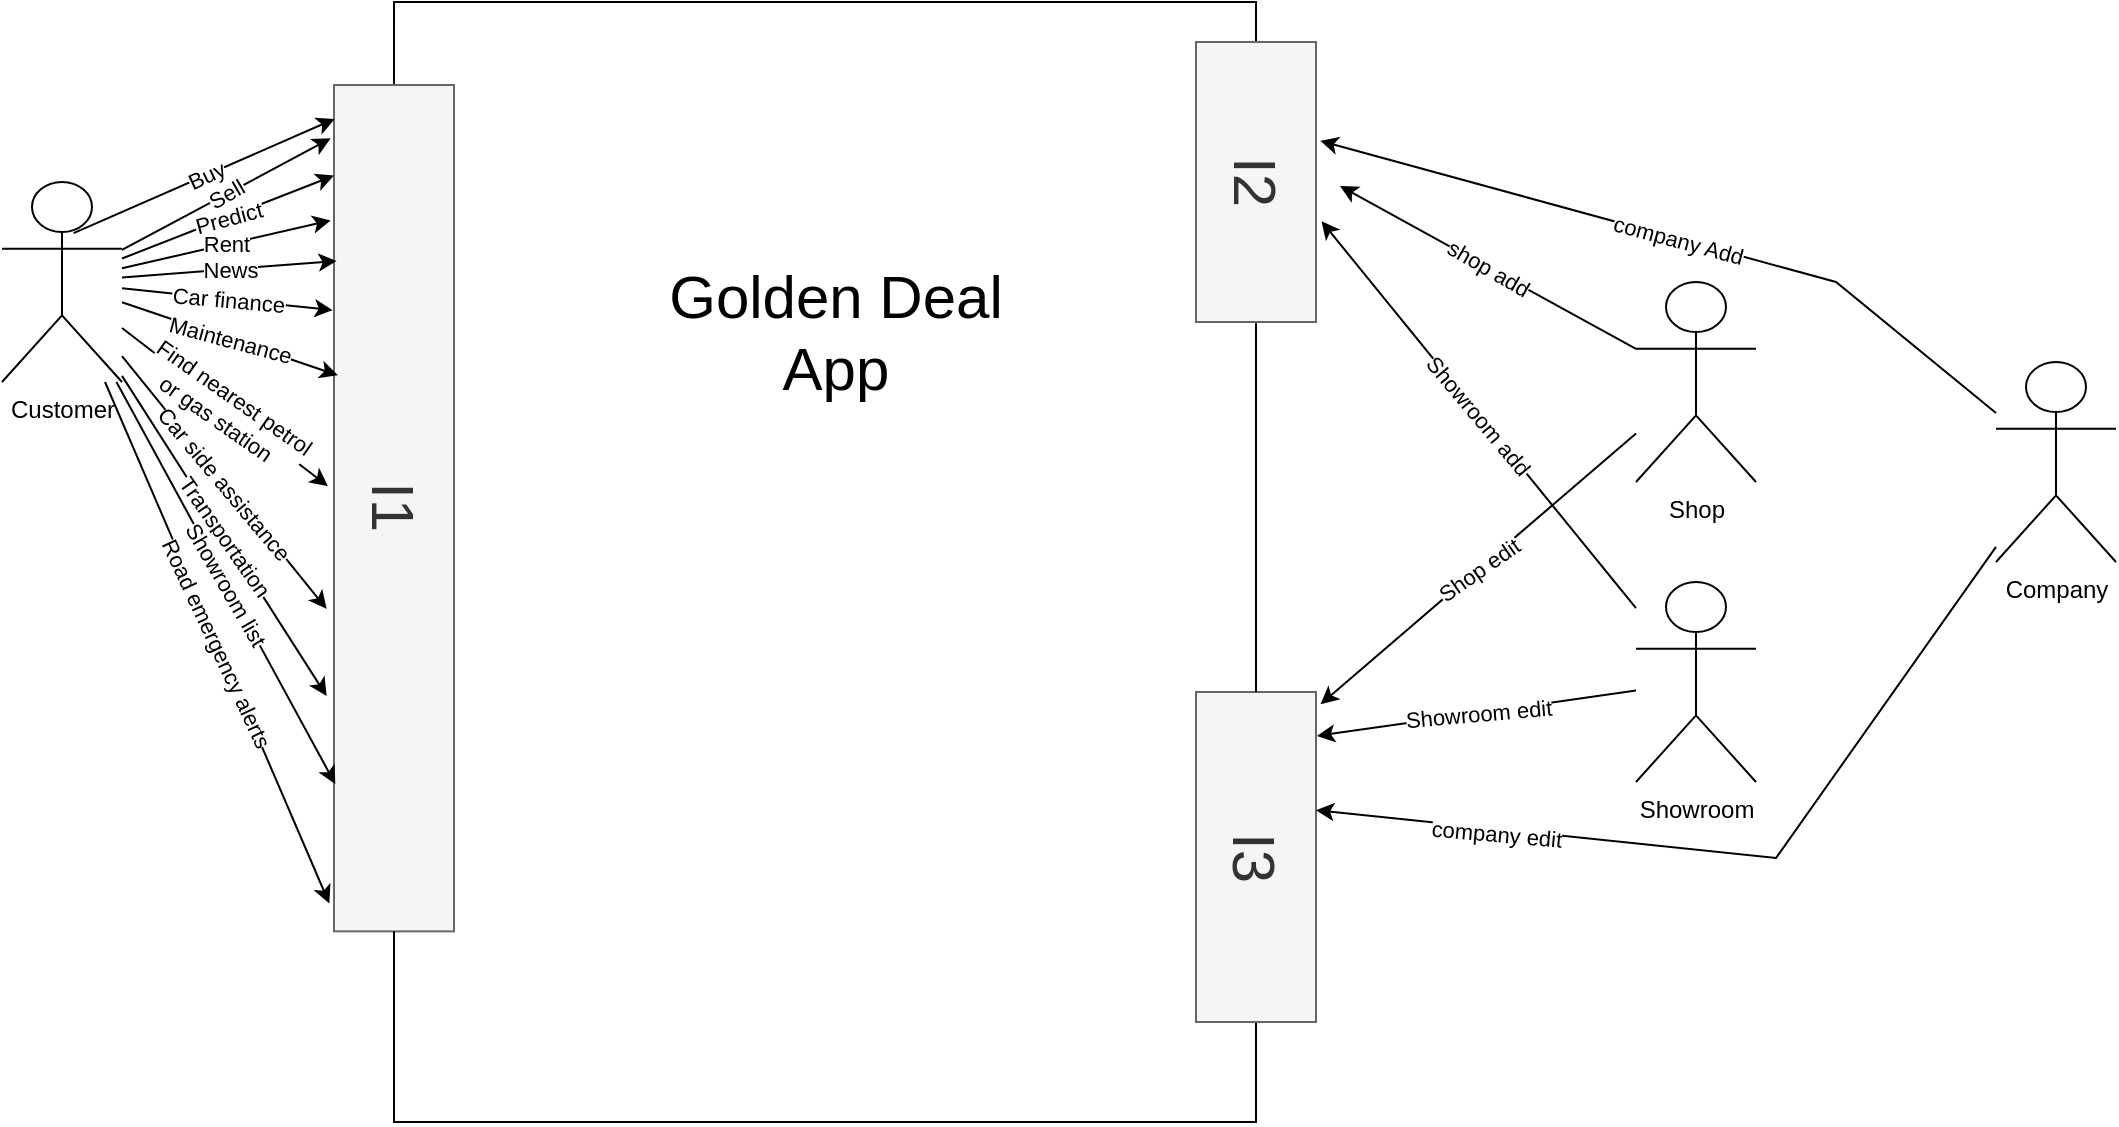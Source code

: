 <mxfile version="21.2.3" type="device">
  <diagram name="Page-1" id="gPON_8ngwTywExAXiNr3">
    <mxGraphModel dx="1050" dy="617" grid="1" gridSize="10" guides="1" tooltips="1" connect="1" arrows="1" fold="1" page="1" pageScale="1" pageWidth="850" pageHeight="1100" math="0" shadow="0">
      <root>
        <mxCell id="0" />
        <mxCell id="1" parent="0" />
        <mxCell id="130oeoPohaeRKmNzGHJT-4" style="edgeStyle=orthogonalEdgeStyle;rounded=0;orthogonalLoop=1;jettySize=auto;html=1;exitX=0;exitY=0.5;exitDx=0;exitDy=0;entryX=0;entryY=0.5;entryDx=0;entryDy=0;endArrow=none;endFill=0;" parent="1" source="130oeoPohaeRKmNzGHJT-1" target="130oeoPohaeRKmNzGHJT-3" edge="1">
          <mxGeometry relative="1" as="geometry" />
        </mxCell>
        <mxCell id="130oeoPohaeRKmNzGHJT-1" value="&lt;font style=&quot;font-size: 30px;&quot;&gt;I1&lt;/font&gt;" style="rounded=0;whiteSpace=wrap;html=1;rotation=90;fillColor=#f5f5f5;fontColor=#333333;strokeColor=#666666;" parent="1" vertex="1">
          <mxGeometry x="7.41" y="263.1" width="423.17" height="60" as="geometry" />
        </mxCell>
        <mxCell id="130oeoPohaeRKmNzGHJT-6" style="edgeStyle=orthogonalEdgeStyle;rounded=0;orthogonalLoop=1;jettySize=auto;html=1;exitX=1;exitY=0.5;exitDx=0;exitDy=0;entryX=1;entryY=0.5;entryDx=0;entryDy=0;endArrow=none;endFill=0;" parent="1" source="130oeoPohaeRKmNzGHJT-2" target="130oeoPohaeRKmNzGHJT-1" edge="1">
          <mxGeometry relative="1" as="geometry">
            <Array as="points">
              <mxPoint x="650" y="600" />
              <mxPoint x="219" y="600" />
            </Array>
          </mxGeometry>
        </mxCell>
        <mxCell id="130oeoPohaeRKmNzGHJT-2" value="&lt;font style=&quot;font-size: 30px;&quot;&gt;I3&lt;/font&gt;" style="rounded=0;whiteSpace=wrap;html=1;rotation=90;fillColor=#f5f5f5;fontColor=#333333;strokeColor=#666666;" parent="1" vertex="1">
          <mxGeometry x="567.5" y="437.5" width="165" height="60" as="geometry" />
        </mxCell>
        <mxCell id="130oeoPohaeRKmNzGHJT-5" style="edgeStyle=orthogonalEdgeStyle;rounded=0;orthogonalLoop=1;jettySize=auto;html=1;entryX=0;entryY=0.5;entryDx=0;entryDy=0;endArrow=none;endFill=0;" parent="1" source="130oeoPohaeRKmNzGHJT-3" target="130oeoPohaeRKmNzGHJT-2" edge="1">
          <mxGeometry relative="1" as="geometry" />
        </mxCell>
        <mxCell id="130oeoPohaeRKmNzGHJT-3" value="&lt;font style=&quot;font-size: 30px;&quot;&gt;I2&lt;/font&gt;" style="rounded=0;whiteSpace=wrap;html=1;rotation=90;fillColor=#f5f5f5;fontColor=#333333;strokeColor=#666666;" parent="1" vertex="1">
          <mxGeometry x="580" y="100" width="140" height="60" as="geometry" />
        </mxCell>
        <mxCell id="130oeoPohaeRKmNzGHJT-7" value="Customer" style="shape=umlActor;verticalLabelPosition=bottom;verticalAlign=top;html=1;outlineConnect=0;" parent="1" vertex="1">
          <mxGeometry x="23" y="130" width="60" height="100" as="geometry" />
        </mxCell>
        <mxCell id="130oeoPohaeRKmNzGHJT-8" value="Showroom" style="shape=umlActor;verticalLabelPosition=bottom;verticalAlign=top;html=1;outlineConnect=0;" parent="1" vertex="1">
          <mxGeometry x="840" y="330" width="60" height="100" as="geometry" />
        </mxCell>
        <mxCell id="130oeoPohaeRKmNzGHJT-9" value="Shop" style="shape=umlActor;verticalLabelPosition=bottom;verticalAlign=top;html=1;outlineConnect=0;" parent="1" vertex="1">
          <mxGeometry x="840" y="180" width="60" height="100" as="geometry" />
        </mxCell>
        <mxCell id="130oeoPohaeRKmNzGHJT-10" value="Company" style="shape=umlActor;verticalLabelPosition=bottom;verticalAlign=top;html=1;outlineConnect=0;" parent="1" vertex="1">
          <mxGeometry x="1020" y="220" width="60" height="100" as="geometry" />
        </mxCell>
        <mxCell id="130oeoPohaeRKmNzGHJT-14" value="&lt;font style=&quot;font-size: 30px;&quot;&gt;Golden Deal&lt;br&gt;App&lt;br&gt;&lt;/font&gt;" style="text;html=1;strokeColor=none;fillColor=none;align=center;verticalAlign=middle;whiteSpace=wrap;rounded=0;" parent="1" vertex="1">
          <mxGeometry x="350" y="170" width="180" height="70" as="geometry" />
        </mxCell>
        <mxCell id="130oeoPohaeRKmNzGHJT-17" value="" style="endArrow=classic;html=1;rounded=0;entryX=0.04;entryY=0.994;entryDx=0;entryDy=0;entryPerimeter=0;exitX=0.597;exitY=0.256;exitDx=0;exitDy=0;exitPerimeter=0;" parent="1" source="130oeoPohaeRKmNzGHJT-7" target="130oeoPohaeRKmNzGHJT-1" edge="1">
          <mxGeometry relative="1" as="geometry">
            <mxPoint x="380" y="260" as="sourcePoint" />
            <mxPoint x="480" y="260" as="targetPoint" />
          </mxGeometry>
        </mxCell>
        <mxCell id="130oeoPohaeRKmNzGHJT-18" value="Buy" style="edgeLabel;resizable=0;html=1;align=center;verticalAlign=middle;rotation=-25;" parent="130oeoPohaeRKmNzGHJT-17" connectable="0" vertex="1">
          <mxGeometry relative="1" as="geometry" />
        </mxCell>
        <mxCell id="130oeoPohaeRKmNzGHJT-19" value="" style="endArrow=classic;html=1;rounded=0;entryX=0.063;entryY=1.028;entryDx=0;entryDy=0;entryPerimeter=0;" parent="1" source="130oeoPohaeRKmNzGHJT-7" target="130oeoPohaeRKmNzGHJT-1" edge="1">
          <mxGeometry relative="1" as="geometry">
            <mxPoint x="380" y="260" as="sourcePoint" />
            <mxPoint x="480" y="260" as="targetPoint" />
          </mxGeometry>
        </mxCell>
        <mxCell id="130oeoPohaeRKmNzGHJT-20" value="Sell" style="edgeLabel;resizable=0;html=1;align=center;verticalAlign=middle;rotation=-30;" parent="130oeoPohaeRKmNzGHJT-19" connectable="0" vertex="1">
          <mxGeometry relative="1" as="geometry" />
        </mxCell>
        <mxCell id="130oeoPohaeRKmNzGHJT-21" value="" style="endArrow=classic;html=1;rounded=0;entryX=0.107;entryY=1;entryDx=0;entryDy=0;entryPerimeter=0;" parent="1" source="130oeoPohaeRKmNzGHJT-7" target="130oeoPohaeRKmNzGHJT-1" edge="1">
          <mxGeometry relative="1" as="geometry">
            <mxPoint x="380" y="260" as="sourcePoint" />
            <mxPoint x="480" y="260" as="targetPoint" />
          </mxGeometry>
        </mxCell>
        <mxCell id="130oeoPohaeRKmNzGHJT-22" value="Predict" style="edgeLabel;resizable=0;html=1;align=center;verticalAlign=middle;rotation=-15;" parent="130oeoPohaeRKmNzGHJT-21" connectable="0" vertex="1">
          <mxGeometry relative="1" as="geometry" />
        </mxCell>
        <mxCell id="130oeoPohaeRKmNzGHJT-23" value="" style="endArrow=classic;html=1;rounded=0;entryX=0.16;entryY=1.028;entryDx=0;entryDy=0;entryPerimeter=0;" parent="1" source="130oeoPohaeRKmNzGHJT-7" target="130oeoPohaeRKmNzGHJT-1" edge="1">
          <mxGeometry relative="1" as="geometry">
            <mxPoint x="83" y="182.106" as="sourcePoint" />
            <mxPoint x="189.96" y="178.92" as="targetPoint" />
          </mxGeometry>
        </mxCell>
        <mxCell id="130oeoPohaeRKmNzGHJT-24" value="Rent" style="edgeLabel;resizable=0;html=1;align=center;verticalAlign=middle;" parent="130oeoPohaeRKmNzGHJT-23" connectable="0" vertex="1">
          <mxGeometry relative="1" as="geometry" />
        </mxCell>
        <mxCell id="130oeoPohaeRKmNzGHJT-25" value="" style="endArrow=classic;html=1;rounded=0;entryX=0.208;entryY=0.978;entryDx=0;entryDy=0;entryPerimeter=0;" parent="1" source="130oeoPohaeRKmNzGHJT-7" target="130oeoPohaeRKmNzGHJT-1" edge="1">
          <mxGeometry relative="1" as="geometry">
            <mxPoint x="83" y="188.322" as="sourcePoint" />
            <mxPoint x="190" y="220" as="targetPoint" />
          </mxGeometry>
        </mxCell>
        <mxCell id="130oeoPohaeRKmNzGHJT-26" value="News" style="edgeLabel;resizable=0;html=1;align=center;verticalAlign=middle;" parent="130oeoPohaeRKmNzGHJT-25" connectable="0" vertex="1">
          <mxGeometry relative="1" as="geometry" />
        </mxCell>
        <mxCell id="130oeoPohaeRKmNzGHJT-27" value="" style="endArrow=classic;html=1;rounded=0;entryX=0.266;entryY=1.011;entryDx=0;entryDy=0;entryPerimeter=0;" parent="1" source="130oeoPohaeRKmNzGHJT-7" target="130oeoPohaeRKmNzGHJT-1" edge="1">
          <mxGeometry relative="1" as="geometry">
            <mxPoint x="180" y="180" as="sourcePoint" />
            <mxPoint x="280" y="180" as="targetPoint" />
          </mxGeometry>
        </mxCell>
        <mxCell id="130oeoPohaeRKmNzGHJT-28" value="Car finance" style="edgeLabel;resizable=0;html=1;align=center;verticalAlign=middle;rotation=5;" parent="130oeoPohaeRKmNzGHJT-27" connectable="0" vertex="1">
          <mxGeometry relative="1" as="geometry" />
        </mxCell>
        <mxCell id="130oeoPohaeRKmNzGHJT-29" value="" style="endArrow=classic;html=1;rounded=0;entryX=0.343;entryY=0.967;entryDx=0;entryDy=0;entryPerimeter=0;" parent="1" source="130oeoPohaeRKmNzGHJT-7" target="130oeoPohaeRKmNzGHJT-1" edge="1">
          <mxGeometry relative="1" as="geometry">
            <mxPoint x="180" y="180" as="sourcePoint" />
            <mxPoint x="180" y="230" as="targetPoint" />
          </mxGeometry>
        </mxCell>
        <mxCell id="130oeoPohaeRKmNzGHJT-30" value="Maintenance" style="edgeLabel;resizable=0;html=1;align=center;verticalAlign=middle;rotation=15;" parent="130oeoPohaeRKmNzGHJT-29" connectable="0" vertex="1">
          <mxGeometry relative="1" as="geometry" />
        </mxCell>
        <mxCell id="130oeoPohaeRKmNzGHJT-31" value="" style="endArrow=classic;html=1;rounded=0;entryX=0.474;entryY=1.05;entryDx=0;entryDy=0;entryPerimeter=0;" parent="1" source="130oeoPohaeRKmNzGHJT-7" target="130oeoPohaeRKmNzGHJT-1" edge="1">
          <mxGeometry relative="1" as="geometry">
            <mxPoint x="180" y="180" as="sourcePoint" />
            <mxPoint x="185" y="280" as="targetPoint" />
          </mxGeometry>
        </mxCell>
        <mxCell id="130oeoPohaeRKmNzGHJT-32" value="Find nearest petrol&lt;br&gt;or gas station&amp;nbsp;" style="edgeLabel;resizable=0;html=1;align=center;verticalAlign=middle;rotation=35;" parent="130oeoPohaeRKmNzGHJT-31" connectable="0" vertex="1">
          <mxGeometry relative="1" as="geometry" />
        </mxCell>
        <mxCell id="130oeoPohaeRKmNzGHJT-33" value="" style="endArrow=classic;html=1;rounded=0;entryX=0.619;entryY=1.061;entryDx=0;entryDy=0;entryPerimeter=0;" parent="1" source="130oeoPohaeRKmNzGHJT-7" target="130oeoPohaeRKmNzGHJT-1" edge="1">
          <mxGeometry relative="1" as="geometry">
            <mxPoint x="150" y="260" as="sourcePoint" />
            <mxPoint x="250" y="260" as="targetPoint" />
          </mxGeometry>
        </mxCell>
        <mxCell id="130oeoPohaeRKmNzGHJT-34" value="Car side assistance" style="edgeLabel;resizable=0;html=1;align=center;verticalAlign=middle;rotation=50;" parent="130oeoPohaeRKmNzGHJT-33" connectable="0" vertex="1">
          <mxGeometry relative="1" as="geometry" />
        </mxCell>
        <mxCell id="130oeoPohaeRKmNzGHJT-35" value="" style="endArrow=classic;html=1;rounded=0;entryX=0.722;entryY=1.061;entryDx=0;entryDy=0;entryPerimeter=0;" parent="1" source="130oeoPohaeRKmNzGHJT-7" target="130oeoPohaeRKmNzGHJT-1" edge="1">
          <mxGeometry relative="1" as="geometry">
            <mxPoint x="150" y="260" as="sourcePoint" />
            <mxPoint x="250" y="260" as="targetPoint" />
          </mxGeometry>
        </mxCell>
        <mxCell id="130oeoPohaeRKmNzGHJT-36" value="Transportation" style="edgeLabel;resizable=0;html=1;align=center;verticalAlign=middle;rotation=55;" parent="130oeoPohaeRKmNzGHJT-35" connectable="0" vertex="1">
          <mxGeometry relative="1" as="geometry" />
        </mxCell>
        <mxCell id="130oeoPohaeRKmNzGHJT-37" value="" style="endArrow=classic;html=1;rounded=0;entryX=0.826;entryY=0.989;entryDx=0;entryDy=0;entryPerimeter=0;" parent="1" source="130oeoPohaeRKmNzGHJT-7" target="130oeoPohaeRKmNzGHJT-1" edge="1">
          <mxGeometry relative="1" as="geometry">
            <mxPoint x="30" y="220" as="sourcePoint" />
            <mxPoint x="130" y="220" as="targetPoint" />
          </mxGeometry>
        </mxCell>
        <mxCell id="130oeoPohaeRKmNzGHJT-38" value="Showroom list" style="edgeLabel;resizable=0;html=1;align=center;verticalAlign=middle;rotation=60;" parent="130oeoPohaeRKmNzGHJT-37" connectable="0" vertex="1">
          <mxGeometry relative="1" as="geometry" />
        </mxCell>
        <mxCell id="130oeoPohaeRKmNzGHJT-39" value="" style="endArrow=classic;html=1;rounded=0;entryX=0.967;entryY=1.039;entryDx=0;entryDy=0;entryPerimeter=0;" parent="1" source="130oeoPohaeRKmNzGHJT-7" target="130oeoPohaeRKmNzGHJT-1" edge="1">
          <mxGeometry relative="1" as="geometry">
            <mxPoint x="140" y="260" as="sourcePoint" />
            <mxPoint x="240" y="260" as="targetPoint" />
          </mxGeometry>
        </mxCell>
        <mxCell id="130oeoPohaeRKmNzGHJT-40" value="Road emergency alerts" style="edgeLabel;resizable=0;html=1;align=center;verticalAlign=middle;rotation=65;" parent="130oeoPohaeRKmNzGHJT-39" connectable="0" vertex="1">
          <mxGeometry relative="1" as="geometry" />
        </mxCell>
        <mxCell id="130oeoPohaeRKmNzGHJT-41" value="" style="endArrow=classic;html=1;rounded=0;entryX=0.353;entryY=-0.036;entryDx=0;entryDy=0;entryPerimeter=0;" parent="1" source="130oeoPohaeRKmNzGHJT-10" target="130oeoPohaeRKmNzGHJT-3" edge="1">
          <mxGeometry relative="1" as="geometry">
            <mxPoint x="660" y="250" as="sourcePoint" />
            <mxPoint x="760" y="250" as="targetPoint" />
            <Array as="points">
              <mxPoint x="940" y="180" />
            </Array>
          </mxGeometry>
        </mxCell>
        <mxCell id="130oeoPohaeRKmNzGHJT-42" value="company Add" style="edgeLabel;resizable=0;html=1;align=center;verticalAlign=middle;rotation=15;" parent="130oeoPohaeRKmNzGHJT-41" connectable="0" vertex="1">
          <mxGeometry relative="1" as="geometry" />
        </mxCell>
        <mxCell id="130oeoPohaeRKmNzGHJT-44" value="" style="endArrow=classic;html=1;rounded=0;entryX=0.353;entryY=-0.036;entryDx=0;entryDy=0;entryPerimeter=0;" parent="1" source="130oeoPohaeRKmNzGHJT-9" edge="1">
          <mxGeometry relative="1" as="geometry">
            <mxPoint x="770" y="102" as="sourcePoint" />
            <mxPoint x="692" y="132" as="targetPoint" />
          </mxGeometry>
        </mxCell>
        <mxCell id="130oeoPohaeRKmNzGHJT-45" value="shop add" style="edgeLabel;resizable=0;html=1;align=center;verticalAlign=middle;rotation=30;" parent="130oeoPohaeRKmNzGHJT-44" connectable="0" vertex="1">
          <mxGeometry relative="1" as="geometry" />
        </mxCell>
        <mxCell id="130oeoPohaeRKmNzGHJT-46" value="" style="endArrow=classic;html=1;rounded=0;entryX=0.64;entryY=-0.046;entryDx=0;entryDy=0;entryPerimeter=0;" parent="1" source="130oeoPohaeRKmNzGHJT-8" target="130oeoPohaeRKmNzGHJT-3" edge="1">
          <mxGeometry relative="1" as="geometry">
            <mxPoint x="770" y="210" as="sourcePoint" />
            <mxPoint x="702" y="142" as="targetPoint" />
          </mxGeometry>
        </mxCell>
        <mxCell id="130oeoPohaeRKmNzGHJT-47" value="Showroom add" style="edgeLabel;resizable=0;html=1;align=center;verticalAlign=middle;rotation=50;" parent="130oeoPohaeRKmNzGHJT-46" connectable="0" vertex="1">
          <mxGeometry relative="1" as="geometry" />
        </mxCell>
        <mxCell id="130oeoPohaeRKmNzGHJT-48" value="" style="endArrow=classic;html=1;rounded=0;entryX=0.358;entryY=0;entryDx=0;entryDy=0;entryPerimeter=0;" parent="1" source="130oeoPohaeRKmNzGHJT-10" target="130oeoPohaeRKmNzGHJT-2" edge="1">
          <mxGeometry relative="1" as="geometry">
            <mxPoint x="630" y="260" as="sourcePoint" />
            <mxPoint x="730" y="260" as="targetPoint" />
            <Array as="points">
              <mxPoint x="910" y="468" />
            </Array>
          </mxGeometry>
        </mxCell>
        <mxCell id="130oeoPohaeRKmNzGHJT-49" value="company edit" style="edgeLabel;resizable=0;html=1;align=center;verticalAlign=middle;rotation=5;" parent="130oeoPohaeRKmNzGHJT-48" connectable="0" vertex="1">
          <mxGeometry relative="1" as="geometry">
            <mxPoint x="-120" y="-10" as="offset" />
          </mxGeometry>
        </mxCell>
        <mxCell id="130oeoPohaeRKmNzGHJT-50" value="" style="endArrow=classic;html=1;rounded=0;entryX=0.133;entryY=-0.008;entryDx=0;entryDy=0;entryPerimeter=0;" parent="1" source="130oeoPohaeRKmNzGHJT-8" target="130oeoPohaeRKmNzGHJT-2" edge="1">
          <mxGeometry relative="1" as="geometry">
            <mxPoint x="850" y="353" as="sourcePoint" />
            <mxPoint x="693" y="160" as="targetPoint" />
          </mxGeometry>
        </mxCell>
        <mxCell id="130oeoPohaeRKmNzGHJT-51" value="Showroom edit" style="edgeLabel;resizable=0;html=1;align=center;verticalAlign=middle;rotation=-5;" parent="130oeoPohaeRKmNzGHJT-50" connectable="0" vertex="1">
          <mxGeometry relative="1" as="geometry" />
        </mxCell>
        <mxCell id="130oeoPohaeRKmNzGHJT-52" value="" style="endArrow=classic;html=1;rounded=0;entryX=0.037;entryY=-0.038;entryDx=0;entryDy=0;entryPerimeter=0;" parent="1" source="130oeoPohaeRKmNzGHJT-9" target="130oeoPohaeRKmNzGHJT-2" edge="1">
          <mxGeometry relative="1" as="geometry">
            <mxPoint x="850" y="394" as="sourcePoint" />
            <mxPoint x="690" y="417" as="targetPoint" />
          </mxGeometry>
        </mxCell>
        <mxCell id="130oeoPohaeRKmNzGHJT-53" value="Shop edit" style="edgeLabel;resizable=0;html=1;align=center;verticalAlign=middle;rotation=-35;" parent="130oeoPohaeRKmNzGHJT-52" connectable="0" vertex="1">
          <mxGeometry relative="1" as="geometry" />
        </mxCell>
      </root>
    </mxGraphModel>
  </diagram>
</mxfile>
